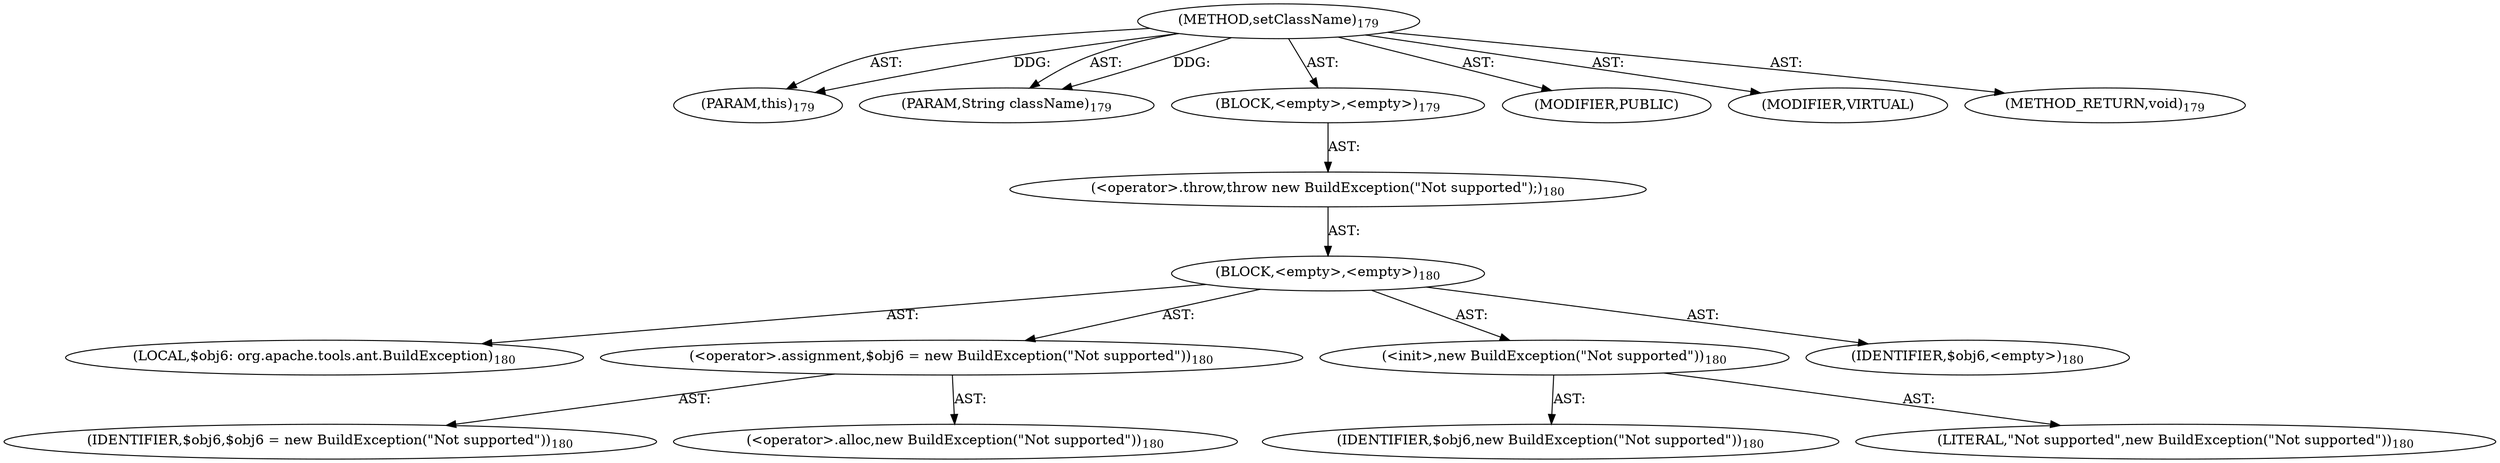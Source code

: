 digraph "setClassName" {  
"111669149701" [label = <(METHOD,setClassName)<SUB>179</SUB>> ]
"115964117005" [label = <(PARAM,this)<SUB>179</SUB>> ]
"115964117006" [label = <(PARAM,String className)<SUB>179</SUB>> ]
"25769803793" [label = <(BLOCK,&lt;empty&gt;,&lt;empty&gt;)<SUB>179</SUB>> ]
"30064771145" [label = <(&lt;operator&gt;.throw,throw new BuildException(&quot;Not supported&quot;);)<SUB>180</SUB>> ]
"25769803794" [label = <(BLOCK,&lt;empty&gt;,&lt;empty&gt;)<SUB>180</SUB>> ]
"94489280523" [label = <(LOCAL,$obj6: org.apache.tools.ant.BuildException)<SUB>180</SUB>> ]
"30064771146" [label = <(&lt;operator&gt;.assignment,$obj6 = new BuildException(&quot;Not supported&quot;))<SUB>180</SUB>> ]
"68719476800" [label = <(IDENTIFIER,$obj6,$obj6 = new BuildException(&quot;Not supported&quot;))<SUB>180</SUB>> ]
"30064771147" [label = <(&lt;operator&gt;.alloc,new BuildException(&quot;Not supported&quot;))<SUB>180</SUB>> ]
"30064771148" [label = <(&lt;init&gt;,new BuildException(&quot;Not supported&quot;))<SUB>180</SUB>> ]
"68719476801" [label = <(IDENTIFIER,$obj6,new BuildException(&quot;Not supported&quot;))<SUB>180</SUB>> ]
"90194313226" [label = <(LITERAL,&quot;Not supported&quot;,new BuildException(&quot;Not supported&quot;))<SUB>180</SUB>> ]
"68719476802" [label = <(IDENTIFIER,$obj6,&lt;empty&gt;)<SUB>180</SUB>> ]
"133143986190" [label = <(MODIFIER,PUBLIC)> ]
"133143986191" [label = <(MODIFIER,VIRTUAL)> ]
"128849018885" [label = <(METHOD_RETURN,void)<SUB>179</SUB>> ]
  "111669149701" -> "115964117005"  [ label = "AST: "] 
  "111669149701" -> "115964117006"  [ label = "AST: "] 
  "111669149701" -> "25769803793"  [ label = "AST: "] 
  "111669149701" -> "133143986190"  [ label = "AST: "] 
  "111669149701" -> "133143986191"  [ label = "AST: "] 
  "111669149701" -> "128849018885"  [ label = "AST: "] 
  "25769803793" -> "30064771145"  [ label = "AST: "] 
  "30064771145" -> "25769803794"  [ label = "AST: "] 
  "25769803794" -> "94489280523"  [ label = "AST: "] 
  "25769803794" -> "30064771146"  [ label = "AST: "] 
  "25769803794" -> "30064771148"  [ label = "AST: "] 
  "25769803794" -> "68719476802"  [ label = "AST: "] 
  "30064771146" -> "68719476800"  [ label = "AST: "] 
  "30064771146" -> "30064771147"  [ label = "AST: "] 
  "30064771148" -> "68719476801"  [ label = "AST: "] 
  "30064771148" -> "90194313226"  [ label = "AST: "] 
  "111669149701" -> "115964117005"  [ label = "DDG: "] 
  "111669149701" -> "115964117006"  [ label = "DDG: "] 
}
